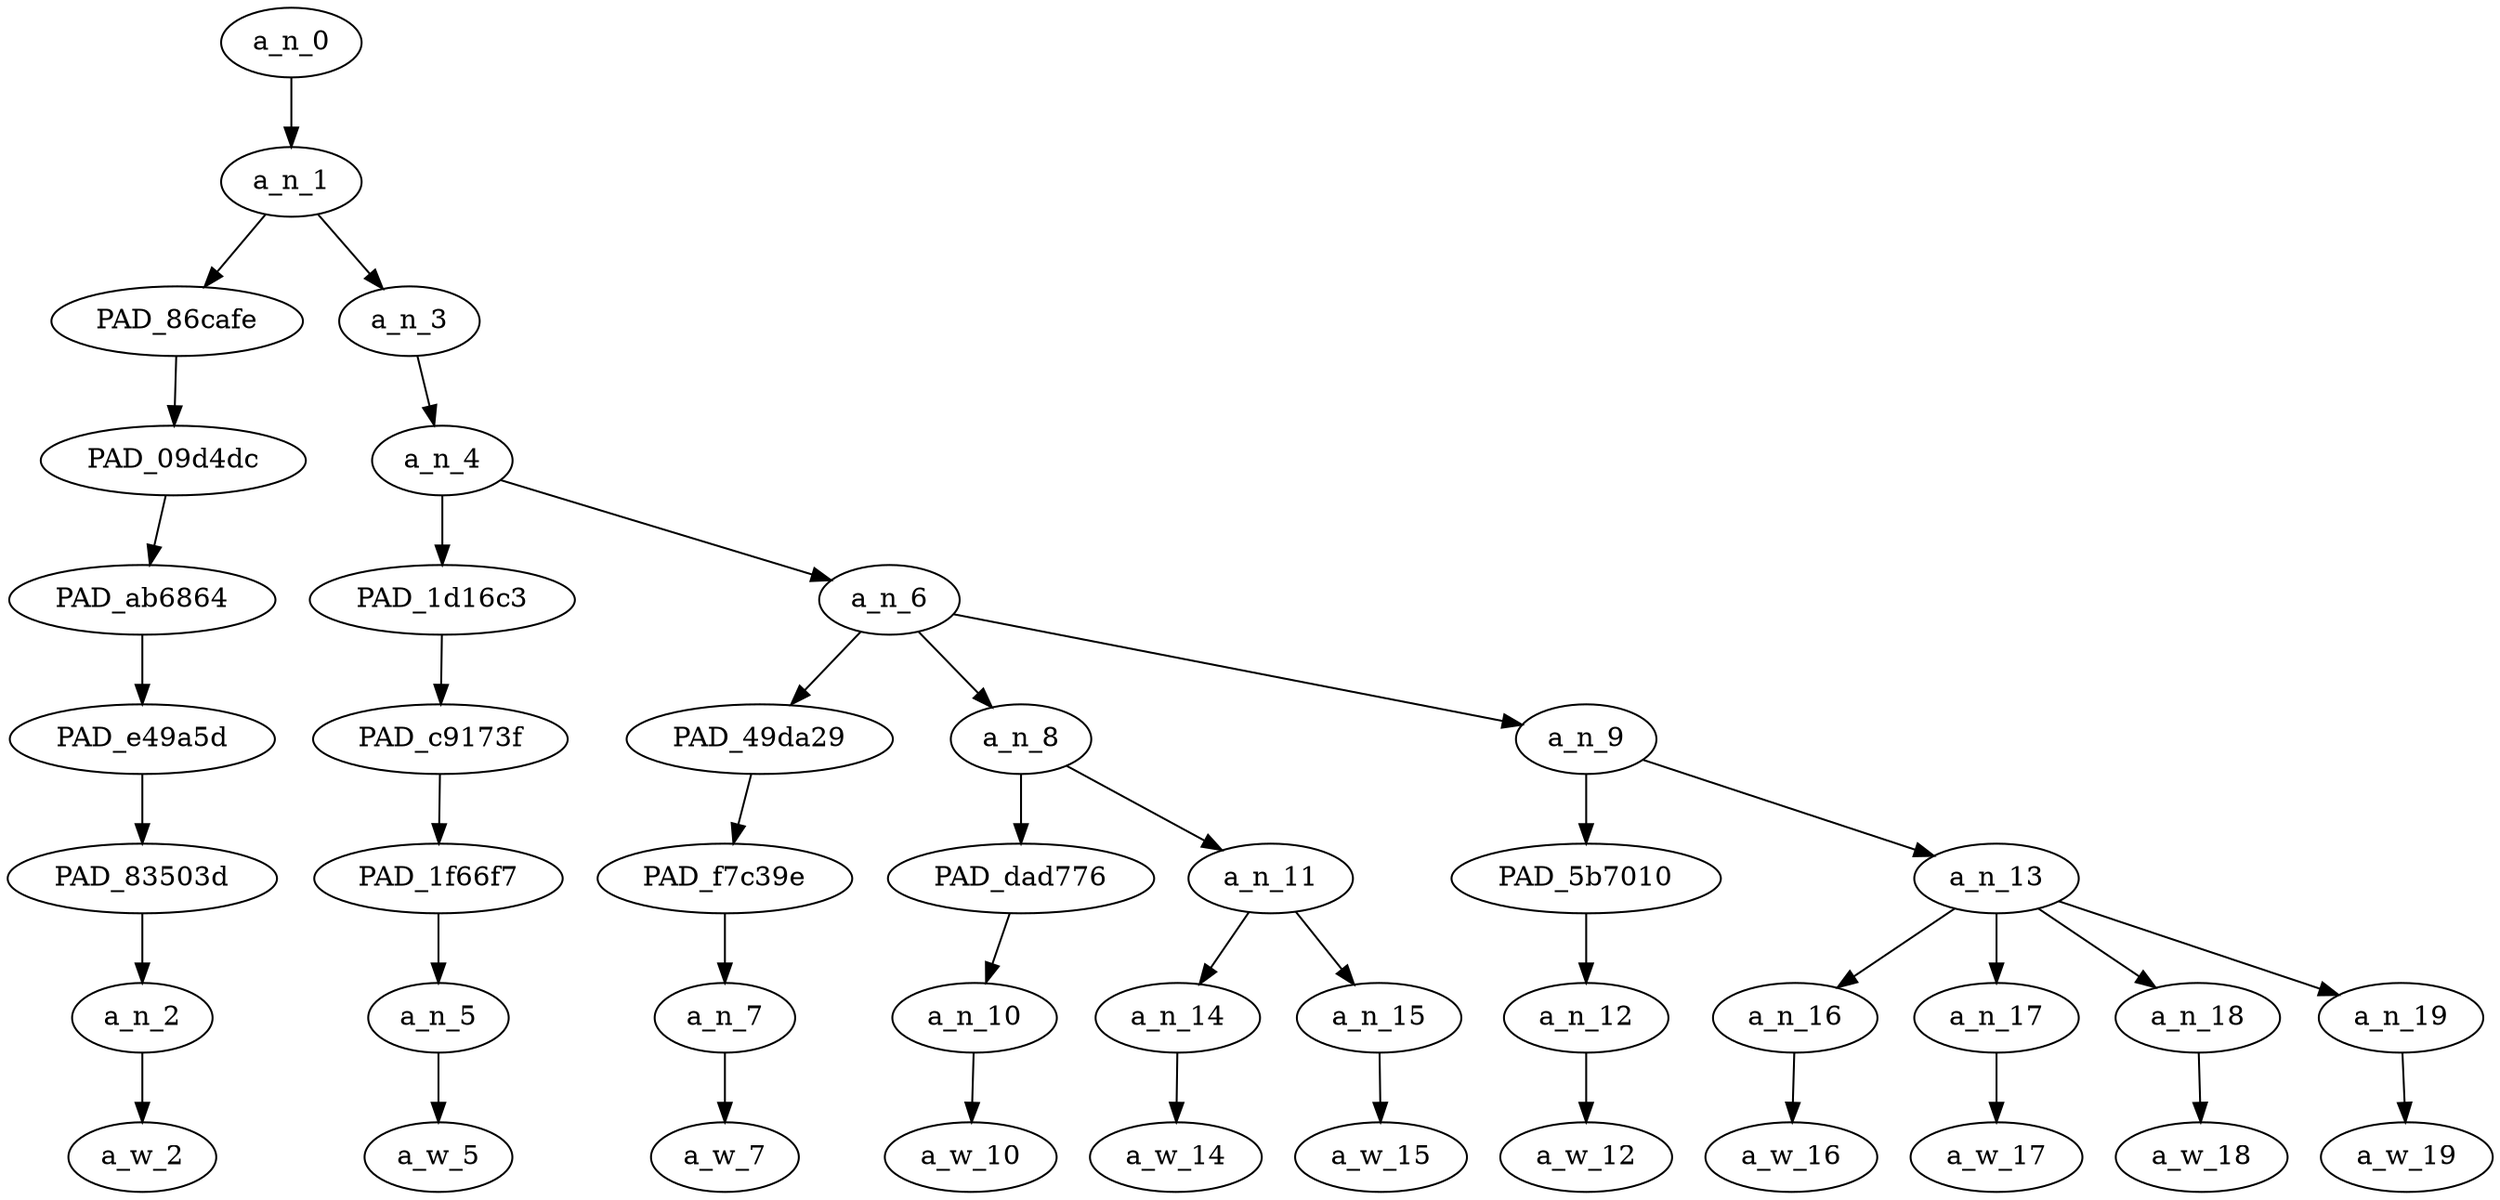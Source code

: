 strict digraph "" {
	a_n_0	[div_dir=-1,
		index=0,
		level=8,
		pos="1.3333333333333333,8!",
		text_span="[0, 1, 2, 3, 4, 5, 6, 7, 8, 9, 10]",
		value=0.99999998];
	a_n_1	[div_dir=-1,
		index=0,
		level=7,
		pos="1.3333333333333333,7!",
		text_span="[0, 1, 2, 3, 4, 5, 6, 7, 8, 9, 10]",
		value=0.99987307];
	a_n_0 -> a_n_1;
	PAD_86cafe	[div_dir=-1,
		index=0,
		level=6,
		pos="0.0,6!",
		text_span="[0]",
		value=0.33663414];
	a_n_1 -> PAD_86cafe;
	a_n_3	[div_dir=1,
		index=1,
		level=6,
		pos="2.6666666666666665,6!",
		text_span="[1, 2, 3, 4, 5, 6, 7, 8, 9, 10]",
		value=0.66311202];
	a_n_1 -> a_n_3;
	PAD_09d4dc	[div_dir=-1,
		index=0,
		level=5,
		pos="0.0,5!",
		text_span="[0]",
		value=0.33663414];
	PAD_86cafe -> PAD_09d4dc;
	PAD_ab6864	[div_dir=-1,
		index=0,
		level=4,
		pos="0.0,4!",
		text_span="[0]",
		value=0.33663414];
	PAD_09d4dc -> PAD_ab6864;
	PAD_e49a5d	[div_dir=-1,
		index=0,
		level=3,
		pos="0.0,3!",
		text_span="[0]",
		value=0.33663414];
	PAD_ab6864 -> PAD_e49a5d;
	PAD_83503d	[div_dir=-1,
		index=0,
		level=2,
		pos="0.0,2!",
		text_span="[0]",
		value=0.33663414];
	PAD_e49a5d -> PAD_83503d;
	a_n_2	[div_dir=-1,
		index=0,
		level=1,
		pos="0.0,1!",
		text_span="[0]",
		value=0.33663414];
	PAD_83503d -> a_n_2;
	a_w_2	[div_dir=0,
		index=0,
		level=0,
		pos="0,0!",
		text_span="[0]",
		value=kiske];
	a_n_2 -> a_w_2;
	a_n_4	[div_dir=1,
		index=1,
		level=5,
		pos="2.6666666666666665,5!",
		text_span="[1, 2, 3, 4, 5, 6, 7, 8, 9, 10]",
		value=0.66304922];
	a_n_3 -> a_n_4;
	PAD_1d16c3	[div_dir=1,
		index=1,
		level=4,
		pos="1.0,4!",
		text_span="[1]",
		value=0.05098997];
	a_n_4 -> PAD_1d16c3;
	a_n_6	[div_dir=1,
		index=2,
		level=4,
		pos="4.333333333333333,4!",
		text_span="[2, 3, 4, 5, 6, 7, 8, 9, 10]",
		value=0.61199645];
	a_n_4 -> a_n_6;
	PAD_c9173f	[div_dir=1,
		index=1,
		level=3,
		pos="1.0,3!",
		text_span="[1]",
		value=0.05098997];
	PAD_1d16c3 -> PAD_c9173f;
	PAD_1f66f7	[div_dir=1,
		index=1,
		level=2,
		pos="1.0,2!",
		text_span="[1]",
		value=0.05098997];
	PAD_c9173f -> PAD_1f66f7;
	a_n_5	[div_dir=1,
		index=1,
		level=1,
		pos="1.0,1!",
		text_span="[1]",
		value=0.05098997];
	PAD_1f66f7 -> a_n_5;
	a_w_5	[div_dir=0,
		index=1,
		level=0,
		pos="1,0!",
		text_span="[1]",
		value=to];
	a_n_5 -> a_w_5;
	PAD_49da29	[div_dir=-1,
		index=2,
		level=3,
		pos="2.0,3!",
		text_span="[2]",
		value=0.10637406];
	a_n_6 -> PAD_49da29;
	a_n_8	[div_dir=1,
		index=3,
		level=3,
		pos="3.75,3!",
		text_span="[3, 4, 5]",
		value=0.21010169];
	a_n_6 -> a_n_8;
	a_n_9	[div_dir=1,
		index=4,
		level=3,
		pos="7.25,3!",
		text_span="[6, 7, 8, 9, 10]",
		value=0.29547051];
	a_n_6 -> a_n_9;
	PAD_f7c39e	[div_dir=-1,
		index=2,
		level=2,
		pos="2.0,2!",
		text_span="[2]",
		value=0.10637406];
	PAD_49da29 -> PAD_f7c39e;
	a_n_7	[div_dir=-1,
		index=2,
		level=1,
		pos="2.0,1!",
		text_span="[2]",
		value=0.10637406];
	PAD_f7c39e -> a_n_7;
	a_w_7	[div_dir=0,
		index=2,
		level=0,
		pos="2,0!",
		text_span="[2]",
		value=kick];
	a_n_7 -> a_w_7;
	PAD_dad776	[div_dir=-1,
		index=3,
		level=2,
		pos="3.0,2!",
		text_span="[3]",
		value=0.05377607];
	a_n_8 -> PAD_dad776;
	a_n_11	[div_dir=1,
		index=4,
		level=2,
		pos="4.5,2!",
		text_span="[4, 5]",
		value=0.15625495];
	a_n_8 -> a_n_11;
	a_n_10	[div_dir=-1,
		index=3,
		level=1,
		pos="3.0,1!",
		text_span="[3]",
		value=0.05377607];
	PAD_dad776 -> a_n_10;
	a_w_10	[div_dir=0,
		index=3,
		level=0,
		pos="3,0!",
		text_span="[3]",
		value=someone];
	a_n_10 -> a_w_10;
	a_n_14	[div_dir=1,
		index=4,
		level=1,
		pos="4.0,1!",
		text_span="[4]",
		value=0.07768193];
	a_n_11 -> a_n_14;
	a_n_15	[div_dir=-1,
		index=5,
		level=1,
		pos="5.0,1!",
		text_span="[5]",
		value=0.07847733];
	a_n_11 -> a_n_15;
	a_w_14	[div_dir=0,
		index=4,
		level=0,
		pos="4,0!",
		text_span="[4]",
		value=gay];
	a_n_14 -> a_w_14;
	a_w_15	[div_dir=0,
		index=5,
		level=0,
		pos="5,0!",
		text_span="[5]",
		value=old];
	a_n_15 -> a_w_15;
	PAD_5b7010	[div_dir=1,
		index=5,
		level=2,
		pos="6.0,2!",
		text_span="[6]",
		value=0.04085529];
	a_n_9 -> PAD_5b7010;
	a_n_13	[div_dir=1,
		index=6,
		level=2,
		pos="8.5,2!",
		text_span="[7, 8, 9, 10]",
		value=0.25450099];
	a_n_9 -> a_n_13;
	a_n_12	[div_dir=1,
		index=6,
		level=1,
		pos="6.0,1!",
		text_span="[6]",
		value=0.04085529];
	PAD_5b7010 -> a_n_12;
	a_w_12	[div_dir=0,
		index=6,
		level=0,
		pos="6,0!",
		text_span="[6]",
		value=for];
	a_n_12 -> a_w_12;
	a_n_16	[div_dir=-1,
		index=7,
		level=1,
		pos="7.0,1!",
		text_span="[7]",
		value=0.04217972];
	a_n_13 -> a_n_16;
	a_n_17	[div_dir=1,
		index=8,
		level=1,
		pos="8.0,1!",
		text_span="[8]",
		value=0.08138607];
	a_n_13 -> a_n_17;
	a_n_18	[div_dir=1,
		index=9,
		level=1,
		pos="9.0,1!",
		text_span="[9]",
		value=0.05946271];
	a_n_13 -> a_n_18;
	a_n_19	[div_dir=1,
		index=10,
		level=1,
		pos="10.0,1!",
		text_span="[10]",
		value=0.07138408];
	a_n_13 -> a_n_19;
	a_w_16	[div_dir=0,
		index=7,
		level=0,
		pos="7,0!",
		text_span="[7]",
		value=a];
	a_n_16 -> a_w_16;
	a_w_17	[div_dir=0,
		index=8,
		level=0,
		pos="8,0!",
		text_span="[8]",
		value=gay1];
	a_n_17 -> a_w_17;
	a_w_18	[div_dir=0,
		index=9,
		level=0,
		pos="9,0!",
		text_span="[9]",
		value=little];
	a_n_18 -> a_w_18;
	a_w_19	[div_dir=0,
		index=10,
		level=0,
		pos="10,0!",
		text_span="[10]",
		value=ass];
	a_n_19 -> a_w_19;
}
